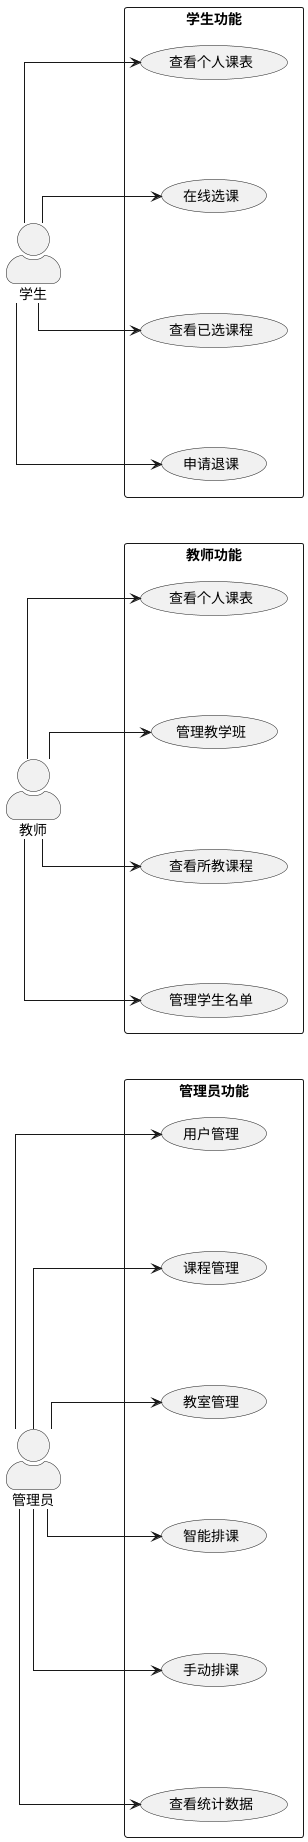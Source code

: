 @startuml 智能排课系统用例图

skinparam actorStyle awesome
skinparam packageStyle rectangle
skinparam shadowing false
skinparam linetype ortho
skinparam nodesep 100
skinparam ranksep 80

'布局方向
left to right direction

'定义角色
actor "管理员" as Admin
actor "教师" as Teacher
actor "学生" as Student

'管理员用例包
rectangle "管理员功能" {
    usecase "用户管理" as AU1
    usecase "课程管理" as AU2
    usecase "教室管理" as AU3
    usecase "智能排课" as AU4
    usecase "手动排课" as AU5
    usecase "查看统计数据" as AU6
}

'教师用例包
rectangle "教师功能" {
    usecase "查看个人课表" as TU1
    usecase "管理教学班" as TU2
    usecase "查看所教课程" as TU3
    usecase "管理学生名单" as TU4
}

'学生用例包
rectangle "学生功能" {
    usecase "查看个人课表" as SU1
    usecase "在线选课" as SU2
    usecase "查看已选课程" as SU3
    usecase "申请退课" as SU4
}

'管理员关联
Admin --> AU1
Admin --> AU2
Admin --> AU3
Admin --> AU4
Admin --> AU5
Admin --> AU6

'教师关联
Teacher --> TU1
Teacher --> TU2
Teacher --> TU3
Teacher --> TU4

'学生关联
Student --> SU1
Student --> SU2
Student --> SU3
Student --> SU4

@enduml 